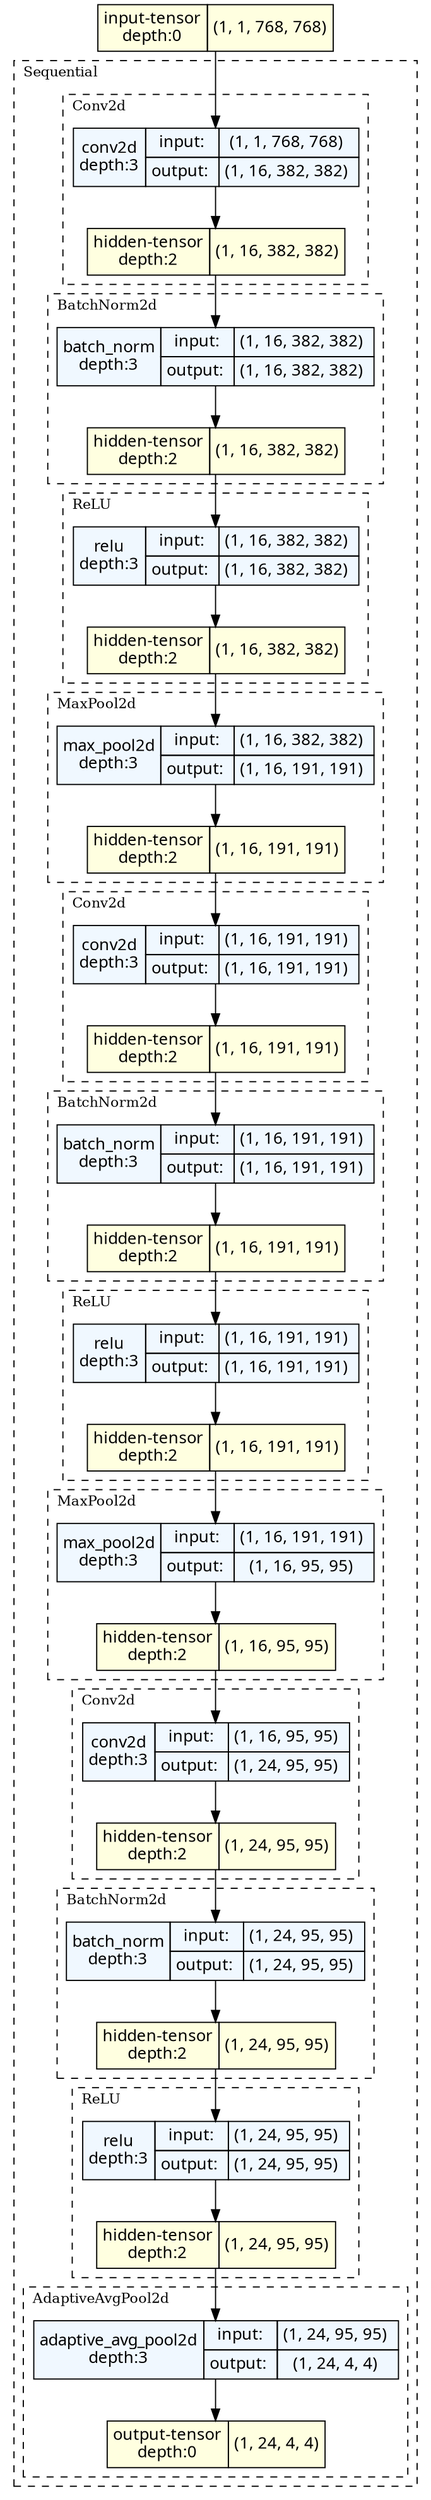 strict digraph cnn_features {
	graph [ordering=in rankdir=TB size="26.4,26.4"]
	node [align=left fontname="Linux libertine" fontsize=14 height=0.2 margin=0 ranksep=0.3 shape=plaintext style=filled]
	edge [fontsize=14]
	0 [label=<
                    <TABLE BORDER="0" CELLBORDER="1"
                    CELLSPACING="0" CELLPADDING="4">
                        <TR><TD>input-tensor<BR/>depth:0</TD><TD>(1, 1, 768, 768)</TD></TR>
                    </TABLE>> fillcolor=lightyellow]
	subgraph cluster_2 {
		fontsize=12 label=Sequential labeljust=l style=dashed
		subgraph cluster_3 {
			fontsize=12 label=Conv2d labeljust=l style=dashed
			1 [label=<
                    <TABLE BORDER="0" CELLBORDER="1"
                    CELLSPACING="0" CELLPADDING="4">
                    <TR>
                        <TD ROWSPAN="2">conv2d<BR/>depth:3</TD>
                        <TD COLSPAN="2">input:</TD>
                        <TD COLSPAN="2">(1, 1, 768, 768) </TD>
                    </TR>
                    <TR>
                        <TD COLSPAN="2">output: </TD>
                        <TD COLSPAN="2">(1, 16, 382, 382) </TD>
                    </TR>
                    </TABLE>> fillcolor=aliceblue]
			2 [label=<
                    <TABLE BORDER="0" CELLBORDER="1"
                    CELLSPACING="0" CELLPADDING="4">
                        <TR><TD>hidden-tensor<BR/>depth:2</TD><TD>(1, 16, 382, 382)</TD></TR>
                    </TABLE>> fillcolor=lightyellow]
		}
		subgraph cluster_4 {
			fontsize=12 label=BatchNorm2d labeljust=l style=dashed
			3 [label=<
                    <TABLE BORDER="0" CELLBORDER="1"
                    CELLSPACING="0" CELLPADDING="4">
                    <TR>
                        <TD ROWSPAN="2">batch_norm<BR/>depth:3</TD>
                        <TD COLSPAN="2">input:</TD>
                        <TD COLSPAN="2">(1, 16, 382, 382) </TD>
                    </TR>
                    <TR>
                        <TD COLSPAN="2">output: </TD>
                        <TD COLSPAN="2">(1, 16, 382, 382) </TD>
                    </TR>
                    </TABLE>> fillcolor=aliceblue]
			4 [label=<
                    <TABLE BORDER="0" CELLBORDER="1"
                    CELLSPACING="0" CELLPADDING="4">
                        <TR><TD>hidden-tensor<BR/>depth:2</TD><TD>(1, 16, 382, 382)</TD></TR>
                    </TABLE>> fillcolor=lightyellow]
		}
		subgraph cluster_5 {
			fontsize=12 label=ReLU labeljust=l style=dashed
			5 [label=<
                    <TABLE BORDER="0" CELLBORDER="1"
                    CELLSPACING="0" CELLPADDING="4">
                    <TR>
                        <TD ROWSPAN="2">relu<BR/>depth:3</TD>
                        <TD COLSPAN="2">input:</TD>
                        <TD COLSPAN="2">(1, 16, 382, 382) </TD>
                    </TR>
                    <TR>
                        <TD COLSPAN="2">output: </TD>
                        <TD COLSPAN="2">(1, 16, 382, 382) </TD>
                    </TR>
                    </TABLE>> fillcolor=aliceblue]
			6 [label=<
                    <TABLE BORDER="0" CELLBORDER="1"
                    CELLSPACING="0" CELLPADDING="4">
                        <TR><TD>hidden-tensor<BR/>depth:2</TD><TD>(1, 16, 382, 382)</TD></TR>
                    </TABLE>> fillcolor=lightyellow]
		}
		subgraph cluster_6 {
			fontsize=12 label=MaxPool2d labeljust=l style=dashed
			7 [label=<
                    <TABLE BORDER="0" CELLBORDER="1"
                    CELLSPACING="0" CELLPADDING="4">
                    <TR>
                        <TD ROWSPAN="2">max_pool2d<BR/>depth:3</TD>
                        <TD COLSPAN="2">input:</TD>
                        <TD COLSPAN="2">(1, 16, 382, 382) </TD>
                    </TR>
                    <TR>
                        <TD COLSPAN="2">output: </TD>
                        <TD COLSPAN="2">(1, 16, 191, 191) </TD>
                    </TR>
                    </TABLE>> fillcolor=aliceblue]
			8 [label=<
                    <TABLE BORDER="0" CELLBORDER="1"
                    CELLSPACING="0" CELLPADDING="4">
                        <TR><TD>hidden-tensor<BR/>depth:2</TD><TD>(1, 16, 191, 191)</TD></TR>
                    </TABLE>> fillcolor=lightyellow]
		}
		subgraph cluster_7 {
			fontsize=12 label=Conv2d labeljust=l style=dashed
			9 [label=<
                    <TABLE BORDER="0" CELLBORDER="1"
                    CELLSPACING="0" CELLPADDING="4">
                    <TR>
                        <TD ROWSPAN="2">conv2d<BR/>depth:3</TD>
                        <TD COLSPAN="2">input:</TD>
                        <TD COLSPAN="2">(1, 16, 191, 191) </TD>
                    </TR>
                    <TR>
                        <TD COLSPAN="2">output: </TD>
                        <TD COLSPAN="2">(1, 16, 191, 191) </TD>
                    </TR>
                    </TABLE>> fillcolor=aliceblue]
			10 [label=<
                    <TABLE BORDER="0" CELLBORDER="1"
                    CELLSPACING="0" CELLPADDING="4">
                        <TR><TD>hidden-tensor<BR/>depth:2</TD><TD>(1, 16, 191, 191)</TD></TR>
                    </TABLE>> fillcolor=lightyellow]
		}
		subgraph cluster_8 {
			fontsize=12 label=BatchNorm2d labeljust=l style=dashed
			11 [label=<
                    <TABLE BORDER="0" CELLBORDER="1"
                    CELLSPACING="0" CELLPADDING="4">
                    <TR>
                        <TD ROWSPAN="2">batch_norm<BR/>depth:3</TD>
                        <TD COLSPAN="2">input:</TD>
                        <TD COLSPAN="2">(1, 16, 191, 191) </TD>
                    </TR>
                    <TR>
                        <TD COLSPAN="2">output: </TD>
                        <TD COLSPAN="2">(1, 16, 191, 191) </TD>
                    </TR>
                    </TABLE>> fillcolor=aliceblue]
			12 [label=<
                    <TABLE BORDER="0" CELLBORDER="1"
                    CELLSPACING="0" CELLPADDING="4">
                        <TR><TD>hidden-tensor<BR/>depth:2</TD><TD>(1, 16, 191, 191)</TD></TR>
                    </TABLE>> fillcolor=lightyellow]
		}
		subgraph cluster_9 {
			fontsize=12 label=ReLU labeljust=l style=dashed
			13 [label=<
                    <TABLE BORDER="0" CELLBORDER="1"
                    CELLSPACING="0" CELLPADDING="4">
                    <TR>
                        <TD ROWSPAN="2">relu<BR/>depth:3</TD>
                        <TD COLSPAN="2">input:</TD>
                        <TD COLSPAN="2">(1, 16, 191, 191) </TD>
                    </TR>
                    <TR>
                        <TD COLSPAN="2">output: </TD>
                        <TD COLSPAN="2">(1, 16, 191, 191) </TD>
                    </TR>
                    </TABLE>> fillcolor=aliceblue]
			14 [label=<
                    <TABLE BORDER="0" CELLBORDER="1"
                    CELLSPACING="0" CELLPADDING="4">
                        <TR><TD>hidden-tensor<BR/>depth:2</TD><TD>(1, 16, 191, 191)</TD></TR>
                    </TABLE>> fillcolor=lightyellow]
		}
		subgraph cluster_10 {
			fontsize=12 label=MaxPool2d labeljust=l style=dashed
			15 [label=<
                    <TABLE BORDER="0" CELLBORDER="1"
                    CELLSPACING="0" CELLPADDING="4">
                    <TR>
                        <TD ROWSPAN="2">max_pool2d<BR/>depth:3</TD>
                        <TD COLSPAN="2">input:</TD>
                        <TD COLSPAN="2">(1, 16, 191, 191) </TD>
                    </TR>
                    <TR>
                        <TD COLSPAN="2">output: </TD>
                        <TD COLSPAN="2">(1, 16, 95, 95) </TD>
                    </TR>
                    </TABLE>> fillcolor=aliceblue]
			16 [label=<
                    <TABLE BORDER="0" CELLBORDER="1"
                    CELLSPACING="0" CELLPADDING="4">
                        <TR><TD>hidden-tensor<BR/>depth:2</TD><TD>(1, 16, 95, 95)</TD></TR>
                    </TABLE>> fillcolor=lightyellow]
		}
		subgraph cluster_11 {
			fontsize=12 label=Conv2d labeljust=l style=dashed
			17 [label=<
                    <TABLE BORDER="0" CELLBORDER="1"
                    CELLSPACING="0" CELLPADDING="4">
                    <TR>
                        <TD ROWSPAN="2">conv2d<BR/>depth:3</TD>
                        <TD COLSPAN="2">input:</TD>
                        <TD COLSPAN="2">(1, 16, 95, 95) </TD>
                    </TR>
                    <TR>
                        <TD COLSPAN="2">output: </TD>
                        <TD COLSPAN="2">(1, 24, 95, 95) </TD>
                    </TR>
                    </TABLE>> fillcolor=aliceblue]
			18 [label=<
                    <TABLE BORDER="0" CELLBORDER="1"
                    CELLSPACING="0" CELLPADDING="4">
                        <TR><TD>hidden-tensor<BR/>depth:2</TD><TD>(1, 24, 95, 95)</TD></TR>
                    </TABLE>> fillcolor=lightyellow]
		}
		subgraph cluster_12 {
			fontsize=12 label=BatchNorm2d labeljust=l style=dashed
			19 [label=<
                    <TABLE BORDER="0" CELLBORDER="1"
                    CELLSPACING="0" CELLPADDING="4">
                    <TR>
                        <TD ROWSPAN="2">batch_norm<BR/>depth:3</TD>
                        <TD COLSPAN="2">input:</TD>
                        <TD COLSPAN="2">(1, 24, 95, 95) </TD>
                    </TR>
                    <TR>
                        <TD COLSPAN="2">output: </TD>
                        <TD COLSPAN="2">(1, 24, 95, 95) </TD>
                    </TR>
                    </TABLE>> fillcolor=aliceblue]
			20 [label=<
                    <TABLE BORDER="0" CELLBORDER="1"
                    CELLSPACING="0" CELLPADDING="4">
                        <TR><TD>hidden-tensor<BR/>depth:2</TD><TD>(1, 24, 95, 95)</TD></TR>
                    </TABLE>> fillcolor=lightyellow]
		}
		subgraph cluster_13 {
			fontsize=12 label=ReLU labeljust=l style=dashed
			21 [label=<
                    <TABLE BORDER="0" CELLBORDER="1"
                    CELLSPACING="0" CELLPADDING="4">
                    <TR>
                        <TD ROWSPAN="2">relu<BR/>depth:3</TD>
                        <TD COLSPAN="2">input:</TD>
                        <TD COLSPAN="2">(1, 24, 95, 95) </TD>
                    </TR>
                    <TR>
                        <TD COLSPAN="2">output: </TD>
                        <TD COLSPAN="2">(1, 24, 95, 95) </TD>
                    </TR>
                    </TABLE>> fillcolor=aliceblue]
			22 [label=<
                    <TABLE BORDER="0" CELLBORDER="1"
                    CELLSPACING="0" CELLPADDING="4">
                        <TR><TD>hidden-tensor<BR/>depth:2</TD><TD>(1, 24, 95, 95)</TD></TR>
                    </TABLE>> fillcolor=lightyellow]
		}
		subgraph cluster_14 {
			fontsize=12 label=AdaptiveAvgPool2d labeljust=l style=dashed
			23 [label=<
                    <TABLE BORDER="0" CELLBORDER="1"
                    CELLSPACING="0" CELLPADDING="4">
                    <TR>
                        <TD ROWSPAN="2">adaptive_avg_pool2d<BR/>depth:3</TD>
                        <TD COLSPAN="2">input:</TD>
                        <TD COLSPAN="2">(1, 24, 95, 95) </TD>
                    </TR>
                    <TR>
                        <TD COLSPAN="2">output: </TD>
                        <TD COLSPAN="2">(1, 24, 4, 4) </TD>
                    </TR>
                    </TABLE>> fillcolor=aliceblue]
			24 [label=<
                    <TABLE BORDER="0" CELLBORDER="1"
                    CELLSPACING="0" CELLPADDING="4">
                        <TR><TD>output-tensor<BR/>depth:0</TD><TD>(1, 24, 4, 4)</TD></TR>
                    </TABLE>> fillcolor=lightyellow]
		}
	}
	0 -> 1
	1 -> 2
	2 -> 3
	3 -> 4
	4 -> 5
	5 -> 6
	6 -> 7
	7 -> 8
	8 -> 9
	9 -> 10
	10 -> 11
	11 -> 12
	12 -> 13
	13 -> 14
	14 -> 15
	15 -> 16
	16 -> 17
	17 -> 18
	18 -> 19
	19 -> 20
	20 -> 21
	21 -> 22
	22 -> 23
	23 -> 24
}
